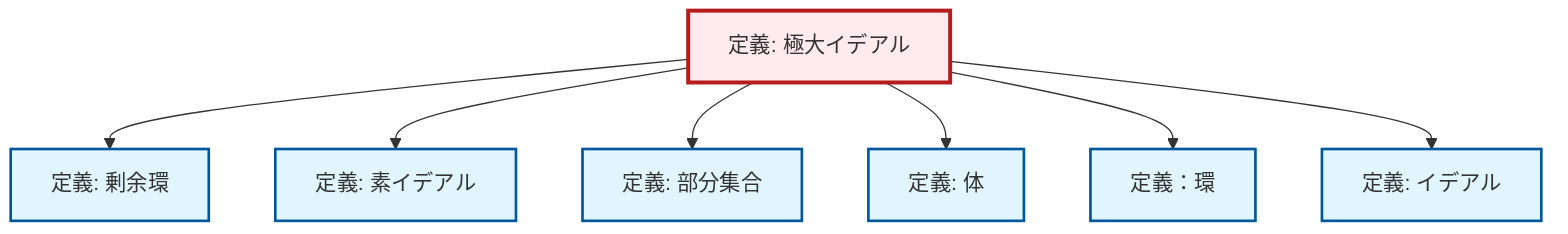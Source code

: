 graph TD
    classDef definition fill:#e1f5fe,stroke:#01579b,stroke-width:2px
    classDef theorem fill:#f3e5f5,stroke:#4a148c,stroke-width:2px
    classDef axiom fill:#fff3e0,stroke:#e65100,stroke-width:2px
    classDef example fill:#e8f5e9,stroke:#1b5e20,stroke-width:2px
    classDef current fill:#ffebee,stroke:#b71c1c,stroke-width:3px
    def-ring["定義：環"]:::definition
    def-subset["定義: 部分集合"]:::definition
    def-field["定義: 体"]:::definition
    def-prime-ideal["定義: 素イデアル"]:::definition
    def-ideal["定義: イデアル"]:::definition
    def-maximal-ideal["定義: 極大イデアル"]:::definition
    def-quotient-ring["定義: 剰余環"]:::definition
    def-maximal-ideal --> def-quotient-ring
    def-maximal-ideal --> def-prime-ideal
    def-maximal-ideal --> def-subset
    def-maximal-ideal --> def-field
    def-maximal-ideal --> def-ring
    def-maximal-ideal --> def-ideal
    class def-maximal-ideal current